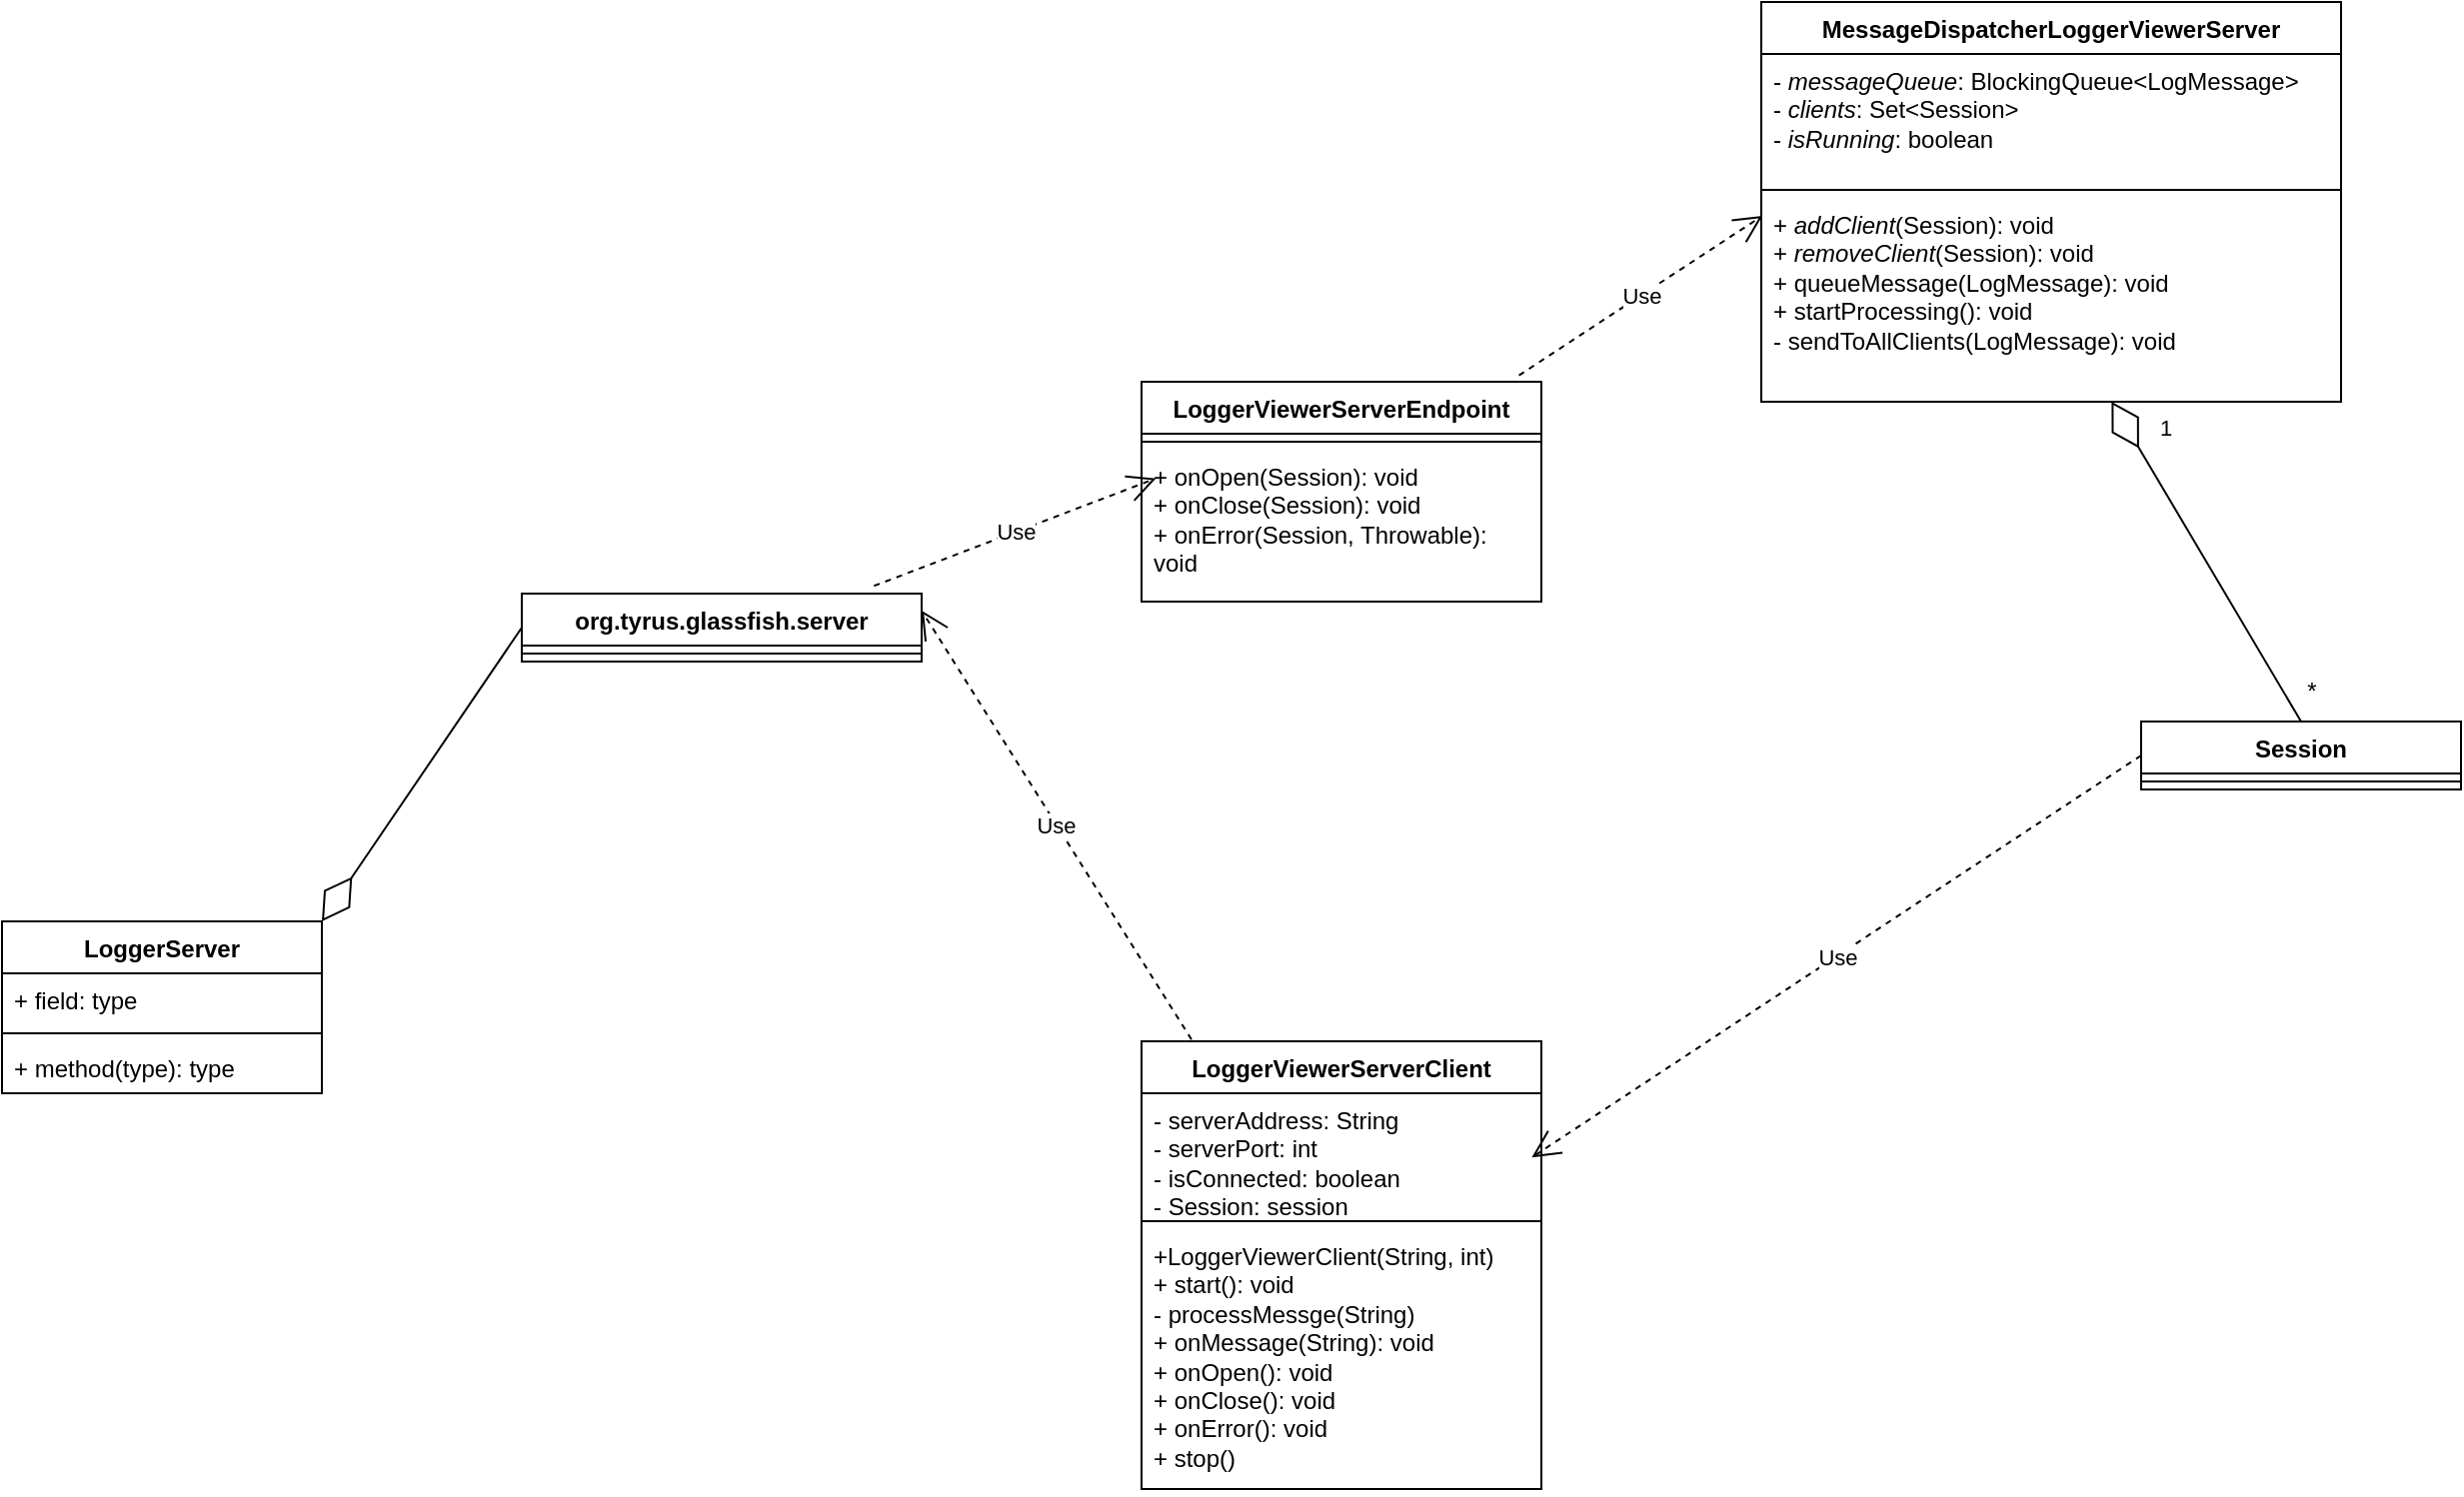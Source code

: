 <mxfile version="25.0.3">
  <diagram name="Page-1" id="38EWxPajr4yolU63cMiK">
    <mxGraphModel dx="1585" dy="1920" grid="1" gridSize="10" guides="1" tooltips="1" connect="1" arrows="1" fold="1" page="1" pageScale="1" pageWidth="850" pageHeight="1100" math="0" shadow="0">
      <root>
        <mxCell id="0" />
        <mxCell id="1" parent="0" />
        <mxCell id="6NHt08OQrl1lqT4IeJ7Y-9" value="MessageDispatcherLoggerViewerServer" style="swimlane;fontStyle=1;align=center;verticalAlign=top;childLayout=stackLayout;horizontal=1;startSize=26;horizontalStack=0;resizeParent=1;resizeParentMax=0;resizeLast=0;collapsible=1;marginBottom=0;whiteSpace=wrap;html=1;" vertex="1" parent="1">
          <mxGeometry x="860" y="-550" width="290" height="200" as="geometry" />
        </mxCell>
        <mxCell id="6NHt08OQrl1lqT4IeJ7Y-10" value="- &lt;i&gt;messageQueue&lt;/i&gt;: BlockingQueue&amp;lt;LogMessage&amp;gt;&lt;div&gt;- &lt;i&gt;clients&lt;/i&gt;: Set&amp;lt;Session&amp;gt;&lt;/div&gt;&lt;div&gt;- &lt;i&gt;isRunning&lt;/i&gt;: boolean&lt;/div&gt;" style="text;strokeColor=none;fillColor=none;align=left;verticalAlign=top;spacingLeft=4;spacingRight=4;overflow=hidden;rotatable=0;points=[[0,0.5],[1,0.5]];portConstraint=eastwest;whiteSpace=wrap;html=1;" vertex="1" parent="6NHt08OQrl1lqT4IeJ7Y-9">
          <mxGeometry y="26" width="290" height="64" as="geometry" />
        </mxCell>
        <mxCell id="6NHt08OQrl1lqT4IeJ7Y-11" value="" style="line;strokeWidth=1;fillColor=none;align=left;verticalAlign=middle;spacingTop=-1;spacingLeft=3;spacingRight=3;rotatable=0;labelPosition=right;points=[];portConstraint=eastwest;strokeColor=inherit;" vertex="1" parent="6NHt08OQrl1lqT4IeJ7Y-9">
          <mxGeometry y="90" width="290" height="8" as="geometry" />
        </mxCell>
        <mxCell id="6NHt08OQrl1lqT4IeJ7Y-12" value="+ &lt;i&gt;addClient&lt;/i&gt;(Session): void&lt;div&gt;+ &lt;i&gt;removeClient&lt;/i&gt;(Session): void&lt;/div&gt;&lt;div&gt;+ queueMessage(LogMessage): void&lt;/div&gt;&lt;div&gt;+ startProcessing(): void&lt;/div&gt;&lt;div&gt;- sendToAllClients(LogMessage): void&lt;/div&gt;" style="text;strokeColor=none;fillColor=none;align=left;verticalAlign=top;spacingLeft=4;spacingRight=4;overflow=hidden;rotatable=0;points=[[0,0.5],[1,0.5]];portConstraint=eastwest;whiteSpace=wrap;html=1;" vertex="1" parent="6NHt08OQrl1lqT4IeJ7Y-9">
          <mxGeometry y="98" width="290" height="102" as="geometry" />
        </mxCell>
        <mxCell id="6NHt08OQrl1lqT4IeJ7Y-13" value="LoggerViewerServerEndpoint" style="swimlane;fontStyle=1;align=center;verticalAlign=top;childLayout=stackLayout;horizontal=1;startSize=26;horizontalStack=0;resizeParent=1;resizeParentMax=0;resizeLast=0;collapsible=1;marginBottom=0;whiteSpace=wrap;html=1;" vertex="1" parent="1">
          <mxGeometry x="550" y="-360" width="200" height="110" as="geometry" />
        </mxCell>
        <mxCell id="6NHt08OQrl1lqT4IeJ7Y-15" value="" style="line;strokeWidth=1;fillColor=none;align=left;verticalAlign=middle;spacingTop=-1;spacingLeft=3;spacingRight=3;rotatable=0;labelPosition=right;points=[];portConstraint=eastwest;strokeColor=inherit;" vertex="1" parent="6NHt08OQrl1lqT4IeJ7Y-13">
          <mxGeometry y="26" width="200" height="8" as="geometry" />
        </mxCell>
        <mxCell id="6NHt08OQrl1lqT4IeJ7Y-16" value="+ onOpen(Session): void&lt;div&gt;+ onClose(Session): void&lt;/div&gt;&lt;div&gt;+ onError(Session, Throwable): void&lt;/div&gt;" style="text;strokeColor=none;fillColor=none;align=left;verticalAlign=top;spacingLeft=4;spacingRight=4;overflow=hidden;rotatable=0;points=[[0,0.5],[1,0.5]];portConstraint=eastwest;whiteSpace=wrap;html=1;" vertex="1" parent="6NHt08OQrl1lqT4IeJ7Y-13">
          <mxGeometry y="34" width="200" height="76" as="geometry" />
        </mxCell>
        <mxCell id="6NHt08OQrl1lqT4IeJ7Y-17" value="LoggerViewerServerClient" style="swimlane;fontStyle=1;align=center;verticalAlign=top;childLayout=stackLayout;horizontal=1;startSize=26;horizontalStack=0;resizeParent=1;resizeParentMax=0;resizeLast=0;collapsible=1;marginBottom=0;whiteSpace=wrap;html=1;" vertex="1" parent="1">
          <mxGeometry x="550" y="-30" width="200" height="224" as="geometry" />
        </mxCell>
        <mxCell id="6NHt08OQrl1lqT4IeJ7Y-18" value="- serverAddress: String&lt;div&gt;- serverPort: int&lt;/div&gt;&lt;div&gt;- isConnected: boolean&lt;/div&gt;&lt;div&gt;- Session: session&lt;/div&gt;&lt;div&gt;- messageQueue: BlockingQueue&lt;/div&gt;&lt;div&gt;&lt;br&gt;&lt;/div&gt;" style="text;strokeColor=none;fillColor=none;align=left;verticalAlign=top;spacingLeft=4;spacingRight=4;overflow=hidden;rotatable=0;points=[[0,0.5],[1,0.5]];portConstraint=eastwest;whiteSpace=wrap;html=1;" vertex="1" parent="6NHt08OQrl1lqT4IeJ7Y-17">
          <mxGeometry y="26" width="200" height="60" as="geometry" />
        </mxCell>
        <mxCell id="6NHt08OQrl1lqT4IeJ7Y-19" value="" style="line;strokeWidth=1;fillColor=none;align=left;verticalAlign=middle;spacingTop=-1;spacingLeft=3;spacingRight=3;rotatable=0;labelPosition=right;points=[];portConstraint=eastwest;strokeColor=inherit;" vertex="1" parent="6NHt08OQrl1lqT4IeJ7Y-17">
          <mxGeometry y="86" width="200" height="8" as="geometry" />
        </mxCell>
        <mxCell id="6NHt08OQrl1lqT4IeJ7Y-20" value="&lt;div&gt;+LoggerViewerClient(String, int)&lt;/div&gt;+ start(): void&lt;div&gt;- processMessge(String)&lt;/div&gt;&lt;div&gt;+ onMessage(String): void&amp;nbsp;&lt;/div&gt;&lt;div&gt;+ onOpen(): void&lt;/div&gt;&lt;div&gt;+ onClose(): void&lt;/div&gt;&lt;div&gt;+ onError(): void&lt;/div&gt;&lt;div&gt;+ stop()&lt;/div&gt;" style="text;strokeColor=none;fillColor=none;align=left;verticalAlign=top;spacingLeft=4;spacingRight=4;overflow=hidden;rotatable=0;points=[[0,0.5],[1,0.5]];portConstraint=eastwest;whiteSpace=wrap;html=1;" vertex="1" parent="6NHt08OQrl1lqT4IeJ7Y-17">
          <mxGeometry y="94" width="200" height="130" as="geometry" />
        </mxCell>
        <mxCell id="6NHt08OQrl1lqT4IeJ7Y-21" value="LoggerServer" style="swimlane;fontStyle=1;align=center;verticalAlign=top;childLayout=stackLayout;horizontal=1;startSize=26;horizontalStack=0;resizeParent=1;resizeParentMax=0;resizeLast=0;collapsible=1;marginBottom=0;whiteSpace=wrap;html=1;" vertex="1" parent="1">
          <mxGeometry x="-20" y="-90" width="160" height="86" as="geometry" />
        </mxCell>
        <mxCell id="6NHt08OQrl1lqT4IeJ7Y-22" value="+ field: type" style="text;strokeColor=none;fillColor=none;align=left;verticalAlign=top;spacingLeft=4;spacingRight=4;overflow=hidden;rotatable=0;points=[[0,0.5],[1,0.5]];portConstraint=eastwest;whiteSpace=wrap;html=1;" vertex="1" parent="6NHt08OQrl1lqT4IeJ7Y-21">
          <mxGeometry y="26" width="160" height="26" as="geometry" />
        </mxCell>
        <mxCell id="6NHt08OQrl1lqT4IeJ7Y-23" value="" style="line;strokeWidth=1;fillColor=none;align=left;verticalAlign=middle;spacingTop=-1;spacingLeft=3;spacingRight=3;rotatable=0;labelPosition=right;points=[];portConstraint=eastwest;strokeColor=inherit;" vertex="1" parent="6NHt08OQrl1lqT4IeJ7Y-21">
          <mxGeometry y="52" width="160" height="8" as="geometry" />
        </mxCell>
        <mxCell id="6NHt08OQrl1lqT4IeJ7Y-24" value="+ method(type): type" style="text;strokeColor=none;fillColor=none;align=left;verticalAlign=top;spacingLeft=4;spacingRight=4;overflow=hidden;rotatable=0;points=[[0,0.5],[1,0.5]];portConstraint=eastwest;whiteSpace=wrap;html=1;" vertex="1" parent="6NHt08OQrl1lqT4IeJ7Y-21">
          <mxGeometry y="60" width="160" height="26" as="geometry" />
        </mxCell>
        <mxCell id="6NHt08OQrl1lqT4IeJ7Y-25" value="org.tyrus.glassfish.server" style="swimlane;fontStyle=1;align=center;verticalAlign=top;childLayout=stackLayout;horizontal=1;startSize=26;horizontalStack=0;resizeParent=1;resizeParentMax=0;resizeLast=0;collapsible=1;marginBottom=0;whiteSpace=wrap;html=1;" vertex="1" parent="1">
          <mxGeometry x="240" y="-254" width="200" height="34" as="geometry" />
        </mxCell>
        <mxCell id="6NHt08OQrl1lqT4IeJ7Y-27" value="" style="line;strokeWidth=1;fillColor=none;align=left;verticalAlign=middle;spacingTop=-1;spacingLeft=3;spacingRight=3;rotatable=0;labelPosition=right;points=[];portConstraint=eastwest;strokeColor=inherit;" vertex="1" parent="6NHt08OQrl1lqT4IeJ7Y-25">
          <mxGeometry y="26" width="200" height="8" as="geometry" />
        </mxCell>
        <mxCell id="6NHt08OQrl1lqT4IeJ7Y-29" value="" style="endArrow=diamondThin;endFill=0;endSize=24;html=1;rounded=0;entryX=1;entryY=0;entryDx=0;entryDy=0;exitX=0;exitY=0.5;exitDx=0;exitDy=0;" edge="1" parent="1" source="6NHt08OQrl1lqT4IeJ7Y-25" target="6NHt08OQrl1lqT4IeJ7Y-21">
          <mxGeometry width="160" relative="1" as="geometry">
            <mxPoint x="250.2" y="-192.002" as="sourcePoint" />
            <mxPoint x="420" y="-10" as="targetPoint" />
          </mxGeometry>
        </mxCell>
        <mxCell id="6NHt08OQrl1lqT4IeJ7Y-30" value="Use" style="endArrow=open;endSize=12;dashed=1;html=1;rounded=0;exitX=0.881;exitY=-0.114;exitDx=0;exitDy=0;exitPerimeter=0;entryX=0.036;entryY=0.189;entryDx=0;entryDy=0;entryPerimeter=0;" edge="1" parent="1" source="6NHt08OQrl1lqT4IeJ7Y-25" target="6NHt08OQrl1lqT4IeJ7Y-16">
          <mxGeometry width="160" relative="1" as="geometry">
            <mxPoint x="550" y="-321" as="sourcePoint" />
            <mxPoint x="430" y="-460" as="targetPoint" />
          </mxGeometry>
        </mxCell>
        <mxCell id="6NHt08OQrl1lqT4IeJ7Y-31" value="Use" style="endArrow=open;endSize=12;dashed=1;html=1;rounded=0;exitX=0.125;exitY=-0.004;exitDx=0;exitDy=0;exitPerimeter=0;entryX=1;entryY=0.25;entryDx=0;entryDy=0;" edge="1" parent="1" source="6NHt08OQrl1lqT4IeJ7Y-17" target="6NHt08OQrl1lqT4IeJ7Y-25">
          <mxGeometry width="160" relative="1" as="geometry">
            <mxPoint x="560" y="-86" as="sourcePoint" />
            <mxPoint x="450" y="-240" as="targetPoint" />
          </mxGeometry>
        </mxCell>
        <mxCell id="6NHt08OQrl1lqT4IeJ7Y-32" value="Use" style="endArrow=open;endSize=12;dashed=1;html=1;rounded=0;exitX=0.944;exitY=-0.029;exitDx=0;exitDy=0;entryX=0.002;entryY=0.088;entryDx=0;entryDy=0;exitPerimeter=0;entryPerimeter=0;" edge="1" parent="1" source="6NHt08OQrl1lqT4IeJ7Y-13" target="6NHt08OQrl1lqT4IeJ7Y-12">
          <mxGeometry width="160" relative="1" as="geometry">
            <mxPoint x="780" y="-530" as="sourcePoint" />
            <mxPoint x="680" y="-420" as="targetPoint" />
          </mxGeometry>
        </mxCell>
        <mxCell id="6NHt08OQrl1lqT4IeJ7Y-33" value="Session" style="swimlane;fontStyle=1;align=center;verticalAlign=top;childLayout=stackLayout;horizontal=1;startSize=26;horizontalStack=0;resizeParent=1;resizeParentMax=0;resizeLast=0;collapsible=1;marginBottom=0;whiteSpace=wrap;html=1;" vertex="1" parent="1">
          <mxGeometry x="1050" y="-190" width="160" height="34" as="geometry" />
        </mxCell>
        <mxCell id="6NHt08OQrl1lqT4IeJ7Y-35" value="" style="line;strokeWidth=1;fillColor=none;align=left;verticalAlign=middle;spacingTop=-1;spacingLeft=3;spacingRight=3;rotatable=0;labelPosition=right;points=[];portConstraint=eastwest;strokeColor=inherit;" vertex="1" parent="6NHt08OQrl1lqT4IeJ7Y-33">
          <mxGeometry y="26" width="160" height="8" as="geometry" />
        </mxCell>
        <mxCell id="6NHt08OQrl1lqT4IeJ7Y-37" value="" style="endArrow=diamondThin;endFill=0;endSize=24;html=1;rounded=0;exitX=0.5;exitY=0;exitDx=0;exitDy=0;" edge="1" parent="1" source="6NHt08OQrl1lqT4IeJ7Y-33" target="6NHt08OQrl1lqT4IeJ7Y-12">
          <mxGeometry width="160" relative="1" as="geometry">
            <mxPoint x="930" y="-310" as="sourcePoint" />
            <mxPoint x="1090" y="-310" as="targetPoint" />
          </mxGeometry>
        </mxCell>
        <mxCell id="6NHt08OQrl1lqT4IeJ7Y-38" value="1" style="edgeLabel;html=1;align=center;verticalAlign=middle;resizable=0;points=[];" vertex="1" connectable="0" parent="6NHt08OQrl1lqT4IeJ7Y-37">
          <mxGeometry x="0.738" y="-16" relative="1" as="geometry">
            <mxPoint as="offset" />
          </mxGeometry>
        </mxCell>
        <mxCell id="6NHt08OQrl1lqT4IeJ7Y-39" value="*" style="text;html=1;align=center;verticalAlign=middle;resizable=0;points=[];autosize=1;strokeColor=none;fillColor=none;" vertex="1" parent="1">
          <mxGeometry x="1120" y="-220" width="30" height="30" as="geometry" />
        </mxCell>
        <mxCell id="6NHt08OQrl1lqT4IeJ7Y-40" value="Use" style="endArrow=open;endSize=12;dashed=1;html=1;rounded=0;exitX=0;exitY=0.5;exitDx=0;exitDy=0;entryX=0.976;entryY=-0.276;entryDx=0;entryDy=0;entryPerimeter=0;" edge="1" parent="1" source="6NHt08OQrl1lqT4IeJ7Y-33" target="6NHt08OQrl1lqT4IeJ7Y-20">
          <mxGeometry width="160" relative="1" as="geometry">
            <mxPoint x="1050" y="-11" as="sourcePoint" />
            <mxPoint x="760" y="-30" as="targetPoint" />
          </mxGeometry>
        </mxCell>
      </root>
    </mxGraphModel>
  </diagram>
</mxfile>
